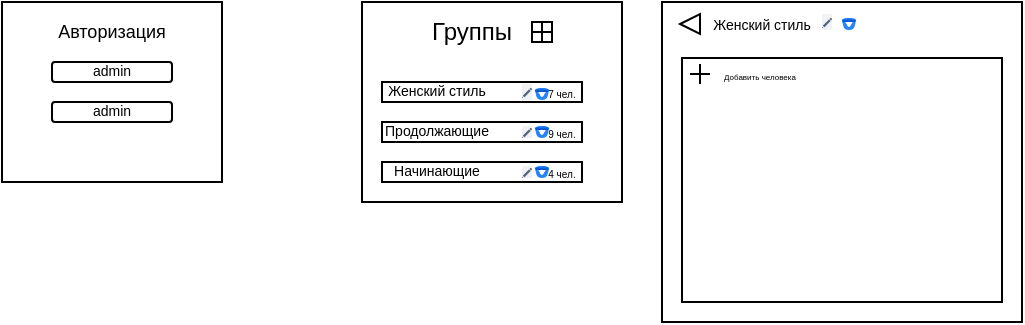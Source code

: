 <mxfile version="26.1.0">
  <diagram name="Страница — 1" id="qIgIpcg8a3xcW1JSMqGT">
    <mxGraphModel dx="478" dy="260" grid="1" gridSize="10" guides="1" tooltips="1" connect="1" arrows="1" fold="1" page="1" pageScale="1" pageWidth="827" pageHeight="1169" math="0" shadow="0">
      <root>
        <mxCell id="0" />
        <mxCell id="1" parent="0" />
        <mxCell id="jVjYDBWybRpmeqbV0GdT-1" value="" style="rounded=0;whiteSpace=wrap;html=1;" vertex="1" parent="1">
          <mxGeometry x="70" y="30" width="110" height="90" as="geometry" />
        </mxCell>
        <mxCell id="jVjYDBWybRpmeqbV0GdT-2" value="" style="rounded=1;whiteSpace=wrap;html=1;" vertex="1" parent="1">
          <mxGeometry x="95" y="60" width="60" height="10" as="geometry" />
        </mxCell>
        <mxCell id="jVjYDBWybRpmeqbV0GdT-3" value="" style="rounded=1;whiteSpace=wrap;html=1;" vertex="1" parent="1">
          <mxGeometry x="95" y="80" width="60" height="10" as="geometry" />
        </mxCell>
        <mxCell id="jVjYDBWybRpmeqbV0GdT-7" value="Авторизация" style="text;html=1;align=center;verticalAlign=middle;whiteSpace=wrap;rounded=0;fontSize=9;" vertex="1" parent="1">
          <mxGeometry x="100" y="40" width="50" height="10" as="geometry" />
        </mxCell>
        <mxCell id="jVjYDBWybRpmeqbV0GdT-8" value="admin" style="text;html=1;align=center;verticalAlign=middle;whiteSpace=wrap;rounded=0;fontSize=7;" vertex="1" parent="1">
          <mxGeometry x="110" y="80" width="30" height="10" as="geometry" />
        </mxCell>
        <mxCell id="jVjYDBWybRpmeqbV0GdT-9" value="admin" style="text;html=1;align=center;verticalAlign=middle;whiteSpace=wrap;rounded=0;fontSize=7;" vertex="1" parent="1">
          <mxGeometry x="110" y="60" width="30" height="10" as="geometry" />
        </mxCell>
        <mxCell id="jVjYDBWybRpmeqbV0GdT-10" value="" style="rounded=0;whiteSpace=wrap;html=1;" vertex="1" parent="1">
          <mxGeometry x="250" y="30" width="130" height="100" as="geometry" />
        </mxCell>
        <mxCell id="jVjYDBWybRpmeqbV0GdT-11" value="Группы" style="text;html=1;align=center;verticalAlign=middle;whiteSpace=wrap;rounded=0;" vertex="1" parent="1">
          <mxGeometry x="275" y="30" width="60" height="30" as="geometry" />
        </mxCell>
        <mxCell id="jVjYDBWybRpmeqbV0GdT-12" value="" style="whiteSpace=wrap;html=1;aspect=fixed;" vertex="1" parent="1">
          <mxGeometry x="335" y="40" width="10" height="10" as="geometry" />
        </mxCell>
        <mxCell id="jVjYDBWybRpmeqbV0GdT-13" value="" style="shape=cross;whiteSpace=wrap;html=1;size=0;" vertex="1" parent="1">
          <mxGeometry x="335" y="40" width="10" height="10" as="geometry" />
        </mxCell>
        <mxCell id="jVjYDBWybRpmeqbV0GdT-15" value="" style="rounded=0;whiteSpace=wrap;html=1;" vertex="1" parent="1">
          <mxGeometry x="260" y="70" width="100" height="10" as="geometry" />
        </mxCell>
        <mxCell id="jVjYDBWybRpmeqbV0GdT-17" value="" style="rounded=0;whiteSpace=wrap;html=1;" vertex="1" parent="1">
          <mxGeometry x="260" y="90" width="100" height="10" as="geometry" />
        </mxCell>
        <mxCell id="jVjYDBWybRpmeqbV0GdT-18" value="Продолжающие" style="text;html=1;align=center;verticalAlign=middle;whiteSpace=wrap;rounded=0;fontSize=7;" vertex="1" parent="1">
          <mxGeometry x="250" y="90" width="75" height="10" as="geometry" />
        </mxCell>
        <mxCell id="jVjYDBWybRpmeqbV0GdT-19" value="" style="rounded=0;whiteSpace=wrap;html=1;" vertex="1" parent="1">
          <mxGeometry x="260" y="110" width="100" height="10" as="geometry" />
        </mxCell>
        <mxCell id="jVjYDBWybRpmeqbV0GdT-20" value="Начинающие" style="text;html=1;align=center;verticalAlign=middle;whiteSpace=wrap;rounded=0;fontSize=7;" vertex="1" parent="1">
          <mxGeometry x="250" y="110" width="75" height="10" as="geometry" />
        </mxCell>
        <mxCell id="jVjYDBWybRpmeqbV0GdT-22" value="7 чел." style="text;html=1;align=center;verticalAlign=middle;whiteSpace=wrap;rounded=0;fontSize=5;" vertex="1" parent="1">
          <mxGeometry x="340" y="70" width="20" height="10" as="geometry" />
        </mxCell>
        <mxCell id="jVjYDBWybRpmeqbV0GdT-23" value="9 чел." style="text;html=1;align=center;verticalAlign=middle;whiteSpace=wrap;rounded=0;fontSize=5;" vertex="1" parent="1">
          <mxGeometry x="340" y="90" width="20" height="10" as="geometry" />
        </mxCell>
        <mxCell id="jVjYDBWybRpmeqbV0GdT-24" value="4 чел." style="text;html=1;align=center;verticalAlign=middle;whiteSpace=wrap;rounded=0;fontSize=5;" vertex="1" parent="1">
          <mxGeometry x="340" y="110" width="20" height="10" as="geometry" />
        </mxCell>
        <mxCell id="jVjYDBWybRpmeqbV0GdT-28" value="" style="rounded=1;align=left;fillColor=#F1F2F4;strokeColor=none;html=1;fontColor=#596780;fontSize=9;spacingLeft=26;" vertex="1" parent="1">
          <mxGeometry x="330" y="71" width="5" height="8" as="geometry" />
        </mxCell>
        <mxCell id="jVjYDBWybRpmeqbV0GdT-29" value="" style="shape=mxgraph.mscae.intune.subscription_portal;fillColor=#596780;strokeColor=none;fontColor=#ffffff;labelPosition=right;verticalLabelPosition=middle;align=left;verticalAlign=middle;html=1;spacingLeft=5;rotation=0;" vertex="1" parent="jVjYDBWybRpmeqbV0GdT-28">
          <mxGeometry y="0.5" width="5" height="5" relative="1" as="geometry">
            <mxPoint y="-2" as="offset" />
          </mxGeometry>
        </mxCell>
        <mxCell id="jVjYDBWybRpmeqbV0GdT-31" value="" style="rounded=1;align=left;fillColor=#F1F2F4;strokeColor=none;html=1;fontColor=#596780;fontSize=9;spacingLeft=26;" vertex="1" parent="1">
          <mxGeometry x="330" y="92" width="5" height="6" as="geometry" />
        </mxCell>
        <mxCell id="jVjYDBWybRpmeqbV0GdT-32" value="" style="shape=mxgraph.mscae.intune.subscription_portal;fillColor=#596780;strokeColor=none;fontColor=#ffffff;labelPosition=right;verticalLabelPosition=middle;align=left;verticalAlign=middle;html=1;spacingLeft=5;rotation=0;" vertex="1" parent="jVjYDBWybRpmeqbV0GdT-31">
          <mxGeometry y="0.5" width="5" height="5" relative="1" as="geometry">
            <mxPoint y="-2" as="offset" />
          </mxGeometry>
        </mxCell>
        <mxCell id="jVjYDBWybRpmeqbV0GdT-33" value="" style="rounded=1;align=left;fillColor=#F1F2F4;strokeColor=none;html=1;fontColor=#596780;fontSize=9;spacingLeft=26;" vertex="1" parent="1">
          <mxGeometry x="330" y="112" width="5" height="6" as="geometry" />
        </mxCell>
        <mxCell id="jVjYDBWybRpmeqbV0GdT-34" value="" style="shape=mxgraph.mscae.intune.subscription_portal;fillColor=#596780;strokeColor=none;fontColor=#ffffff;labelPosition=right;verticalLabelPosition=middle;align=left;verticalAlign=middle;html=1;spacingLeft=5;rotation=0;" vertex="1" parent="jVjYDBWybRpmeqbV0GdT-33">
          <mxGeometry y="0.5" width="5" height="5" relative="1" as="geometry">
            <mxPoint y="-2" as="offset" />
          </mxGeometry>
        </mxCell>
        <mxCell id="jVjYDBWybRpmeqbV0GdT-36" value="" style="rounded=0;whiteSpace=wrap;html=1;" vertex="1" parent="1">
          <mxGeometry x="400" y="30" width="180" height="160" as="geometry" />
        </mxCell>
        <mxCell id="jVjYDBWybRpmeqbV0GdT-16" value="Женский стиль" style="text;html=1;align=center;verticalAlign=middle;whiteSpace=wrap;rounded=0;fontSize=7;" vertex="1" parent="1">
          <mxGeometry x="250" y="69" width="75" height="11" as="geometry" />
        </mxCell>
        <mxCell id="jVjYDBWybRpmeqbV0GdT-37" value="" style="image;html=1;image=img/lib/atlassian/Crucible_Logo.svg;" vertex="1" parent="1">
          <mxGeometry x="336.5" y="112" width="7" height="6" as="geometry" />
        </mxCell>
        <mxCell id="jVjYDBWybRpmeqbV0GdT-38" value="" style="image;html=1;image=img/lib/atlassian/Crucible_Logo.svg;" vertex="1" parent="1">
          <mxGeometry x="336.5" y="92" width="7" height="6" as="geometry" />
        </mxCell>
        <mxCell id="jVjYDBWybRpmeqbV0GdT-39" value="" style="image;html=1;image=img/lib/atlassian/Crucible_Logo.svg;" vertex="1" parent="1">
          <mxGeometry x="336.5" y="73" width="7" height="6" as="geometry" />
        </mxCell>
        <mxCell id="jVjYDBWybRpmeqbV0GdT-40" value="&lt;span style=&quot;font-size: 7px;&quot;&gt;Женский стиль&lt;/span&gt;" style="text;html=1;align=center;verticalAlign=middle;whiteSpace=wrap;rounded=0;" vertex="1" parent="1">
          <mxGeometry x="410" y="30" width="80" height="20" as="geometry" />
        </mxCell>
        <mxCell id="jVjYDBWybRpmeqbV0GdT-44" value="" style="rounded=1;align=left;fillColor=#F1F2F4;strokeColor=none;html=1;fontColor=#596780;fontSize=9;spacingLeft=26;" vertex="1" parent="1">
          <mxGeometry x="480" y="36" width="5" height="8" as="geometry" />
        </mxCell>
        <mxCell id="jVjYDBWybRpmeqbV0GdT-45" value="" style="shape=mxgraph.mscae.intune.subscription_portal;fillColor=#596780;strokeColor=none;fontColor=#ffffff;labelPosition=right;verticalLabelPosition=middle;align=left;verticalAlign=middle;html=1;spacingLeft=5;rotation=0;" vertex="1" parent="jVjYDBWybRpmeqbV0GdT-44">
          <mxGeometry y="0.5" width="5" height="5" relative="1" as="geometry">
            <mxPoint y="-2" as="offset" />
          </mxGeometry>
        </mxCell>
        <mxCell id="jVjYDBWybRpmeqbV0GdT-47" value="" style="html=1;shadow=0;dashed=0;align=center;verticalAlign=middle;shape=mxgraph.arrows2.arrow;dy=0.6;dx=40;flipH=1;notch=0;" vertex="1" parent="1">
          <mxGeometry x="409" y="36" width="10" height="10" as="geometry" />
        </mxCell>
        <mxCell id="jVjYDBWybRpmeqbV0GdT-48" value="" style="image;html=1;image=img/lib/atlassian/Crucible_Logo.svg;" vertex="1" parent="1">
          <mxGeometry x="490" y="38" width="7" height="6" as="geometry" />
        </mxCell>
        <mxCell id="jVjYDBWybRpmeqbV0GdT-60" value="" style="rounded=0;whiteSpace=wrap;html=1;" vertex="1" parent="1">
          <mxGeometry x="410" y="58" width="160" height="122" as="geometry" />
        </mxCell>
        <mxCell id="jVjYDBWybRpmeqbV0GdT-61" value="" style="shape=cross;whiteSpace=wrap;html=1;size=0;" vertex="1" parent="1">
          <mxGeometry x="414" y="61" width="10" height="10" as="geometry" />
        </mxCell>
        <mxCell id="jVjYDBWybRpmeqbV0GdT-62" value="Добавить человека" style="text;html=1;align=center;verticalAlign=middle;whiteSpace=wrap;rounded=0;fontSize=4;" vertex="1" parent="1">
          <mxGeometry x="424" y="58" width="50" height="19" as="geometry" />
        </mxCell>
      </root>
    </mxGraphModel>
  </diagram>
</mxfile>

